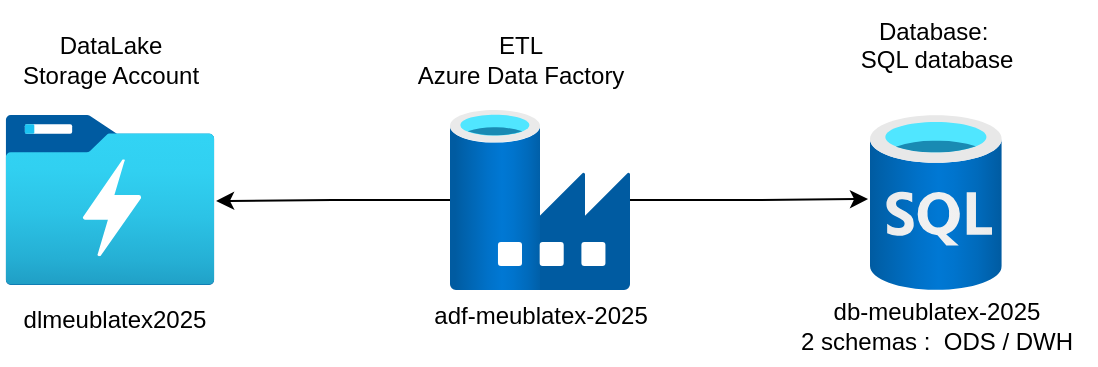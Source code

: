 <mxfile version="26.1.1">
  <diagram name="Page-1" id="DbxWvzwIJ3M81AVGVEAH">
    <mxGraphModel dx="1434" dy="819" grid="0" gridSize="10" guides="1" tooltips="1" connect="1" arrows="1" fold="1" page="1" pageScale="1" pageWidth="850" pageHeight="1100" math="0" shadow="0">
      <root>
        <mxCell id="0" />
        <mxCell id="1" parent="0" />
        <mxCell id="DZsf22QWVPK6g-7_vooH-1" value="" style="image;aspect=fixed;html=1;points=[];align=center;fontSize=12;image=img/lib/azure2/analytics/Data_Lake_Store_Gen1.svg;" vertex="1" parent="1">
          <mxGeometry x="177.69" y="352.5" width="104.62" height="85" as="geometry" />
        </mxCell>
        <mxCell id="DZsf22QWVPK6g-7_vooH-2" value="DataLake&lt;div&gt;Storage Account&lt;/div&gt;" style="text;html=1;align=center;verticalAlign=middle;resizable=0;points=[];autosize=1;strokeColor=none;fillColor=none;" vertex="1" parent="1">
          <mxGeometry x="175" y="305" width="110" height="40" as="geometry" />
        </mxCell>
        <mxCell id="DZsf22QWVPK6g-7_vooH-3" value="dlmeublatex2025" style="text;html=1;align=center;verticalAlign=middle;resizable=0;points=[];autosize=1;strokeColor=none;fillColor=none;" vertex="1" parent="1">
          <mxGeometry x="176.54" y="440" width="110" height="30" as="geometry" />
        </mxCell>
        <mxCell id="DZsf22QWVPK6g-7_vooH-4" value="" style="image;aspect=fixed;html=1;points=[];align=center;fontSize=12;image=img/lib/azure2/databases/Data_Factory.svg;" vertex="1" parent="1">
          <mxGeometry x="400" y="350" width="90" height="90" as="geometry" />
        </mxCell>
        <mxCell id="DZsf22QWVPK6g-7_vooH-5" value="" style="image;aspect=fixed;html=1;points=[];align=center;fontSize=12;image=img/lib/azure2/iot/Time_Series_Data_Sets.svg;" vertex="1" parent="1">
          <mxGeometry x="610" y="352.5" width="65.88" height="87.5" as="geometry" />
        </mxCell>
        <mxCell id="DZsf22QWVPK6g-7_vooH-6" value="ETL&lt;div&gt;Azure Data Factory&lt;/div&gt;" style="text;html=1;align=center;verticalAlign=middle;resizable=0;points=[];autosize=1;strokeColor=none;fillColor=none;" vertex="1" parent="1">
          <mxGeometry x="370" y="305" width="130" height="40" as="geometry" />
        </mxCell>
        <mxCell id="DZsf22QWVPK6g-7_vooH-7" value="Database:&amp;nbsp;&lt;div&gt;SQL database&lt;br&gt;&lt;div&gt;&lt;br&gt;&lt;/div&gt;&lt;/div&gt;" style="text;html=1;align=center;verticalAlign=middle;resizable=0;points=[];autosize=1;strokeColor=none;fillColor=none;" vertex="1" parent="1">
          <mxGeometry x="592.94" y="295" width="100" height="60" as="geometry" />
        </mxCell>
        <mxCell id="DZsf22QWVPK6g-7_vooH-8" value="adf-meublatex-2025" style="text;html=1;align=center;verticalAlign=middle;resizable=0;points=[];autosize=1;strokeColor=none;fillColor=none;" vertex="1" parent="1">
          <mxGeometry x="380" y="437.5" width="130" height="30" as="geometry" />
        </mxCell>
        <mxCell id="DZsf22QWVPK6g-7_vooH-9" value="db-meublatex-2025&lt;div&gt;2 schemas :&amp;nbsp;&amp;nbsp;&lt;span style=&quot;background-color: transparent; color: light-dark(rgb(0, 0, 0), rgb(255, 255, 255));&quot;&gt;ODS / DWH&lt;/span&gt;&lt;/div&gt;" style="text;html=1;align=center;verticalAlign=middle;resizable=0;points=[];autosize=1;strokeColor=none;fillColor=none;" vertex="1" parent="1">
          <mxGeometry x="562.94" y="437.5" width="160" height="40" as="geometry" />
        </mxCell>
        <mxCell id="DZsf22QWVPK6g-7_vooH-11" style="edgeStyle=orthogonalEdgeStyle;rounded=0;orthogonalLoop=1;jettySize=auto;html=1;entryX=1.007;entryY=0.506;entryDx=0;entryDy=0;entryPerimeter=0;" edge="1" parent="1" source="DZsf22QWVPK6g-7_vooH-4" target="DZsf22QWVPK6g-7_vooH-1">
          <mxGeometry relative="1" as="geometry" />
        </mxCell>
        <mxCell id="DZsf22QWVPK6g-7_vooH-13" style="edgeStyle=orthogonalEdgeStyle;rounded=0;orthogonalLoop=1;jettySize=auto;html=1;entryX=-0.015;entryY=0.48;entryDx=0;entryDy=0;entryPerimeter=0;" edge="1" parent="1" source="DZsf22QWVPK6g-7_vooH-4" target="DZsf22QWVPK6g-7_vooH-5">
          <mxGeometry relative="1" as="geometry" />
        </mxCell>
      </root>
    </mxGraphModel>
  </diagram>
</mxfile>
